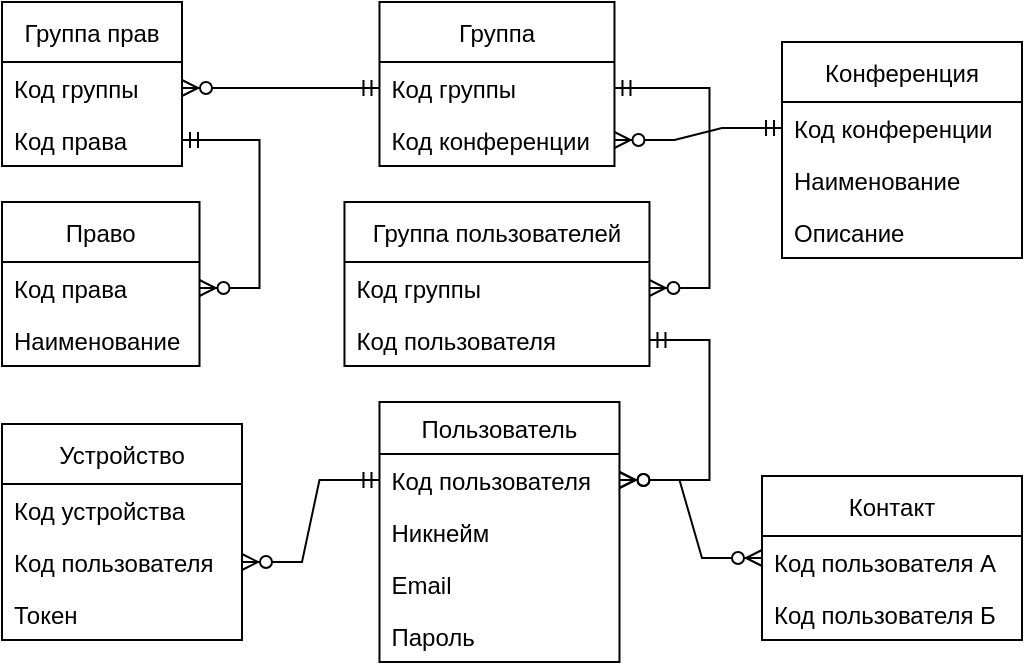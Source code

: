 <mxfile version="15.7.3" type="device"><diagram id="auvaHYt9D2mUyiJxwVjn" name="Page-1"><mxGraphModel dx="1422" dy="780" grid="1" gridSize="10" guides="1" tooltips="1" connect="1" arrows="1" fold="1" page="1" pageScale="1" pageWidth="827" pageHeight="1169" math="0" shadow="0"><root><mxCell id="0"/><mxCell id="1" parent="0"/><mxCell id="wcJ913LhYSdjyqZM6oUq-1" value="Группа прав" style="swimlane;fontStyle=0;childLayout=stackLayout;horizontal=1;startSize=30;fillColor=none;horizontalStack=0;resizeParent=1;resizeParentMax=0;resizeLast=0;collapsible=1;marginBottom=0;" vertex="1" parent="1"><mxGeometry x="20.0" y="20" width="90" height="82" as="geometry"/></mxCell><mxCell id="wcJ913LhYSdjyqZM6oUq-2" value="Код группы" style="text;strokeColor=none;fillColor=none;align=left;verticalAlign=top;spacingLeft=4;spacingRight=4;overflow=hidden;rotatable=0;points=[[0,0.5],[1,0.5]];portConstraint=eastwest;" vertex="1" parent="wcJ913LhYSdjyqZM6oUq-1"><mxGeometry y="30" width="90" height="26" as="geometry"/></mxCell><mxCell id="wcJ913LhYSdjyqZM6oUq-3" value="Код права" style="text;strokeColor=none;fillColor=none;align=left;verticalAlign=top;spacingLeft=4;spacingRight=4;overflow=hidden;rotatable=0;points=[[0,0.5],[1,0.5]];portConstraint=eastwest;" vertex="1" parent="wcJ913LhYSdjyqZM6oUq-1"><mxGeometry y="56" width="90" height="26" as="geometry"/></mxCell><mxCell id="wcJ913LhYSdjyqZM6oUq-5" value="Пользователь" style="swimlane;fontStyle=0;childLayout=stackLayout;horizontal=1;startSize=26;fillColor=none;horizontalStack=0;resizeParent=1;resizeParentMax=0;resizeLast=0;collapsible=1;marginBottom=0;" vertex="1" parent="1"><mxGeometry x="208.74" y="220" width="120" height="130" as="geometry"/></mxCell><mxCell id="wcJ913LhYSdjyqZM6oUq-6" value="Код пользователя" style="text;strokeColor=none;fillColor=none;align=left;verticalAlign=top;spacingLeft=4;spacingRight=4;overflow=hidden;rotatable=0;points=[[0,0.5],[1,0.5]];portConstraint=eastwest;" vertex="1" parent="wcJ913LhYSdjyqZM6oUq-5"><mxGeometry y="26" width="120" height="26" as="geometry"/></mxCell><mxCell id="wcJ913LhYSdjyqZM6oUq-9" value="Никнейм" style="text;strokeColor=none;fillColor=none;align=left;verticalAlign=top;spacingLeft=4;spacingRight=4;overflow=hidden;rotatable=0;points=[[0,0.5],[1,0.5]];portConstraint=eastwest;" vertex="1" parent="wcJ913LhYSdjyqZM6oUq-5"><mxGeometry y="52" width="120" height="26" as="geometry"/></mxCell><mxCell id="wcJ913LhYSdjyqZM6oUq-7" value="Email" style="text;strokeColor=none;fillColor=none;align=left;verticalAlign=top;spacingLeft=4;spacingRight=4;overflow=hidden;rotatable=0;points=[[0,0.5],[1,0.5]];portConstraint=eastwest;" vertex="1" parent="wcJ913LhYSdjyqZM6oUq-5"><mxGeometry y="78" width="120" height="26" as="geometry"/></mxCell><mxCell id="wcJ913LhYSdjyqZM6oUq-8" value="Пароль" style="text;strokeColor=none;fillColor=none;align=left;verticalAlign=top;spacingLeft=4;spacingRight=4;overflow=hidden;rotatable=0;points=[[0,0.5],[1,0.5]];portConstraint=eastwest;" vertex="1" parent="wcJ913LhYSdjyqZM6oUq-5"><mxGeometry y="104" width="120" height="26" as="geometry"/></mxCell><mxCell id="wcJ913LhYSdjyqZM6oUq-10" value="Контакт" style="swimlane;fontStyle=0;childLayout=stackLayout;horizontal=1;startSize=30;fillColor=none;horizontalStack=0;resizeParent=1;resizeParentMax=0;resizeLast=0;collapsible=1;marginBottom=0;" vertex="1" parent="1"><mxGeometry x="400" y="257" width="130" height="82" as="geometry"/></mxCell><mxCell id="wcJ913LhYSdjyqZM6oUq-11" value="Код пользователя А" style="text;strokeColor=none;fillColor=none;align=left;verticalAlign=top;spacingLeft=4;spacingRight=4;overflow=hidden;rotatable=0;points=[[0,0.5],[1,0.5]];portConstraint=eastwest;" vertex="1" parent="wcJ913LhYSdjyqZM6oUq-10"><mxGeometry y="30" width="130" height="26" as="geometry"/></mxCell><mxCell id="wcJ913LhYSdjyqZM6oUq-12" value="Код пользователя Б" style="text;strokeColor=none;fillColor=none;align=left;verticalAlign=top;spacingLeft=4;spacingRight=4;overflow=hidden;rotatable=0;points=[[0,0.5],[1,0.5]];portConstraint=eastwest;" vertex="1" parent="wcJ913LhYSdjyqZM6oUq-10"><mxGeometry y="56" width="130" height="26" as="geometry"/></mxCell><mxCell id="wcJ913LhYSdjyqZM6oUq-13" value="Право" style="swimlane;fontStyle=0;childLayout=stackLayout;horizontal=1;startSize=30;fillColor=none;horizontalStack=0;resizeParent=1;resizeParentMax=0;resizeLast=0;collapsible=1;marginBottom=0;" vertex="1" parent="1"><mxGeometry x="20.0" y="120" width="98.75" height="82" as="geometry"/></mxCell><mxCell id="wcJ913LhYSdjyqZM6oUq-14" value="Код права" style="text;strokeColor=none;fillColor=none;align=left;verticalAlign=top;spacingLeft=4;spacingRight=4;overflow=hidden;rotatable=0;points=[[0,0.5],[1,0.5]];portConstraint=eastwest;" vertex="1" parent="wcJ913LhYSdjyqZM6oUq-13"><mxGeometry y="30" width="98.75" height="26" as="geometry"/></mxCell><mxCell id="wcJ913LhYSdjyqZM6oUq-15" value="Наименование" style="text;strokeColor=none;fillColor=none;align=left;verticalAlign=top;spacingLeft=4;spacingRight=4;overflow=hidden;rotatable=0;points=[[0,0.5],[1,0.5]];portConstraint=eastwest;" vertex="1" parent="wcJ913LhYSdjyqZM6oUq-13"><mxGeometry y="56" width="98.75" height="26" as="geometry"/></mxCell><mxCell id="wcJ913LhYSdjyqZM6oUq-17" value="Устройство" style="swimlane;fontStyle=0;childLayout=stackLayout;horizontal=1;startSize=30;fillColor=none;horizontalStack=0;resizeParent=1;resizeParentMax=0;resizeLast=0;collapsible=1;marginBottom=0;" vertex="1" parent="1"><mxGeometry x="20" y="231" width="120" height="108" as="geometry"/></mxCell><mxCell id="wcJ913LhYSdjyqZM6oUq-18" value="Код устройства" style="text;strokeColor=none;fillColor=none;align=left;verticalAlign=top;spacingLeft=4;spacingRight=4;overflow=hidden;rotatable=0;points=[[0,0.5],[1,0.5]];portConstraint=eastwest;" vertex="1" parent="wcJ913LhYSdjyqZM6oUq-17"><mxGeometry y="30" width="120" height="26" as="geometry"/></mxCell><mxCell id="wcJ913LhYSdjyqZM6oUq-19" value="Код пользователя" style="text;strokeColor=none;fillColor=none;align=left;verticalAlign=top;spacingLeft=4;spacingRight=4;overflow=hidden;rotatable=0;points=[[0,0.5],[1,0.5]];portConstraint=eastwest;" vertex="1" parent="wcJ913LhYSdjyqZM6oUq-17"><mxGeometry y="56" width="120" height="26" as="geometry"/></mxCell><mxCell id="wcJ913LhYSdjyqZM6oUq-20" value="Токен" style="text;strokeColor=none;fillColor=none;align=left;verticalAlign=top;spacingLeft=4;spacingRight=4;overflow=hidden;rotatable=0;points=[[0,0.5],[1,0.5]];portConstraint=eastwest;" vertex="1" parent="wcJ913LhYSdjyqZM6oUq-17"><mxGeometry y="82" width="120" height="26" as="geometry"/></mxCell><mxCell id="wcJ913LhYSdjyqZM6oUq-21" value="Конференция" style="swimlane;fontStyle=0;childLayout=stackLayout;horizontal=1;startSize=30;fillColor=none;horizontalStack=0;resizeParent=1;resizeParentMax=0;resizeLast=0;collapsible=1;marginBottom=0;" vertex="1" parent="1"><mxGeometry x="410" y="40" width="120" height="108" as="geometry"/></mxCell><mxCell id="wcJ913LhYSdjyqZM6oUq-22" value="Код конференции" style="text;strokeColor=none;fillColor=none;align=left;verticalAlign=top;spacingLeft=4;spacingRight=4;overflow=hidden;rotatable=0;points=[[0,0.5],[1,0.5]];portConstraint=eastwest;" vertex="1" parent="wcJ913LhYSdjyqZM6oUq-21"><mxGeometry y="30" width="120" height="26" as="geometry"/></mxCell><mxCell id="wcJ913LhYSdjyqZM6oUq-23" value="Наименование" style="text;strokeColor=none;fillColor=none;align=left;verticalAlign=top;spacingLeft=4;spacingRight=4;overflow=hidden;rotatable=0;points=[[0,0.5],[1,0.5]];portConstraint=eastwest;" vertex="1" parent="wcJ913LhYSdjyqZM6oUq-21"><mxGeometry y="56" width="120" height="26" as="geometry"/></mxCell><mxCell id="wcJ913LhYSdjyqZM6oUq-24" value="Описание" style="text;strokeColor=none;fillColor=none;align=left;verticalAlign=top;spacingLeft=4;spacingRight=4;overflow=hidden;rotatable=0;points=[[0,0.5],[1,0.5]];portConstraint=eastwest;" vertex="1" parent="wcJ913LhYSdjyqZM6oUq-21"><mxGeometry y="82" width="120" height="26" as="geometry"/></mxCell><mxCell id="wcJ913LhYSdjyqZM6oUq-25" value="Группа пользователей" style="swimlane;fontStyle=0;childLayout=stackLayout;horizontal=1;startSize=30;fillColor=none;horizontalStack=0;resizeParent=1;resizeParentMax=0;resizeLast=0;collapsible=1;marginBottom=0;" vertex="1" parent="1"><mxGeometry x="191.24" y="120" width="152.5" height="82" as="geometry"/></mxCell><mxCell id="wcJ913LhYSdjyqZM6oUq-26" value="Код группы" style="text;strokeColor=none;fillColor=none;align=left;verticalAlign=top;spacingLeft=4;spacingRight=4;overflow=hidden;rotatable=0;points=[[0,0.5],[1,0.5]];portConstraint=eastwest;" vertex="1" parent="wcJ913LhYSdjyqZM6oUq-25"><mxGeometry y="30" width="152.5" height="26" as="geometry"/></mxCell><mxCell id="wcJ913LhYSdjyqZM6oUq-27" value="Код пользователя" style="text;strokeColor=none;fillColor=none;align=left;verticalAlign=top;spacingLeft=4;spacingRight=4;overflow=hidden;rotatable=0;points=[[0,0.5],[1,0.5]];portConstraint=eastwest;" vertex="1" parent="wcJ913LhYSdjyqZM6oUq-25"><mxGeometry y="56" width="152.5" height="26" as="geometry"/></mxCell><mxCell id="wcJ913LhYSdjyqZM6oUq-29" value="Группа" style="swimlane;fontStyle=0;childLayout=stackLayout;horizontal=1;startSize=30;fillColor=none;horizontalStack=0;resizeParent=1;resizeParentMax=0;resizeLast=0;collapsible=1;marginBottom=0;" vertex="1" parent="1"><mxGeometry x="208.74" y="20" width="117.5" height="82" as="geometry"/></mxCell><mxCell id="wcJ913LhYSdjyqZM6oUq-41" value="Код группы" style="text;strokeColor=none;fillColor=none;align=left;verticalAlign=top;spacingLeft=4;spacingRight=4;overflow=hidden;rotatable=0;points=[[0,0.5],[1,0.5]];portConstraint=eastwest;" vertex="1" parent="wcJ913LhYSdjyqZM6oUq-29"><mxGeometry y="30" width="117.5" height="26" as="geometry"/></mxCell><mxCell id="wcJ913LhYSdjyqZM6oUq-31" value="Код конференции" style="text;strokeColor=none;fillColor=none;align=left;verticalAlign=top;spacingLeft=4;spacingRight=4;overflow=hidden;rotatable=0;points=[[0,0.5],[1,0.5]];portConstraint=eastwest;" vertex="1" parent="wcJ913LhYSdjyqZM6oUq-29"><mxGeometry y="56" width="117.5" height="26" as="geometry"/></mxCell><mxCell id="wcJ913LhYSdjyqZM6oUq-42" value="" style="edgeStyle=entityRelationEdgeStyle;fontSize=12;html=1;endArrow=ERzeroToMany;startArrow=ERmandOne;rounded=0;" edge="1" parent="1" source="wcJ913LhYSdjyqZM6oUq-22" target="wcJ913LhYSdjyqZM6oUq-31"><mxGeometry width="100" height="100" relative="1" as="geometry"><mxPoint x="379.99" y="300" as="sourcePoint"/><mxPoint x="479.99" y="200" as="targetPoint"/></mxGeometry></mxCell><mxCell id="wcJ913LhYSdjyqZM6oUq-43" value="" style="edgeStyle=entityRelationEdgeStyle;fontSize=12;html=1;endArrow=ERzeroToMany;startArrow=ERmandOne;rounded=0;" edge="1" parent="1" source="wcJ913LhYSdjyqZM6oUq-41" target="wcJ913LhYSdjyqZM6oUq-2"><mxGeometry width="100" height="100" relative="1" as="geometry"><mxPoint x="323.74" y="-26" as="sourcePoint"/><mxPoint x="324.99" y="101" as="targetPoint"/></mxGeometry></mxCell><mxCell id="wcJ913LhYSdjyqZM6oUq-44" value="" style="edgeStyle=entityRelationEdgeStyle;fontSize=12;html=1;endArrow=ERzeroToMany;startArrow=ERmandOne;rounded=0;" edge="1" parent="1" source="wcJ913LhYSdjyqZM6oUq-41" target="wcJ913LhYSdjyqZM6oUq-26"><mxGeometry width="100" height="100" relative="1" as="geometry"><mxPoint x="333.74" y="-16" as="sourcePoint"/><mxPoint x="334.99" y="111" as="targetPoint"/></mxGeometry></mxCell><mxCell id="wcJ913LhYSdjyqZM6oUq-45" value="" style="edgeStyle=entityRelationEdgeStyle;fontSize=12;html=1;endArrow=ERzeroToMany;startArrow=ERmandOne;rounded=0;" edge="1" parent="1" source="wcJ913LhYSdjyqZM6oUq-27" target="wcJ913LhYSdjyqZM6oUq-6"><mxGeometry width="100" height="100" relative="1" as="geometry"><mxPoint x="509.99" y="113" as="sourcePoint"/><mxPoint x="269.99" y="200" as="targetPoint"/></mxGeometry></mxCell><mxCell id="wcJ913LhYSdjyqZM6oUq-46" value="" style="edgeStyle=entityRelationEdgeStyle;fontSize=12;html=1;endArrow=ERzeroToMany;startArrow=ERmandOne;rounded=0;" edge="1" parent="1" source="wcJ913LhYSdjyqZM6oUq-3" target="wcJ913LhYSdjyqZM6oUq-14"><mxGeometry width="100" height="100" relative="1" as="geometry"><mxPoint x="559.99" y="310" as="sourcePoint"/><mxPoint x="292.49" y="123" as="targetPoint"/></mxGeometry></mxCell><mxCell id="wcJ913LhYSdjyqZM6oUq-47" value="" style="edgeStyle=entityRelationEdgeStyle;fontSize=12;html=1;endArrow=ERzeroToMany;startArrow=ERzeroToMany;rounded=0;startFill=0;" edge="1" parent="1" source="wcJ913LhYSdjyqZM6oUq-6" target="wcJ913LhYSdjyqZM6oUq-10"><mxGeometry width="100" height="100" relative="1" as="geometry"><mxPoint x="329.99" y="380" as="sourcePoint"/><mxPoint x="249.99" y="190" as="targetPoint"/></mxGeometry></mxCell><mxCell id="wcJ913LhYSdjyqZM6oUq-48" value="" style="edgeStyle=entityRelationEdgeStyle;fontSize=12;html=1;endArrow=ERzeroToMany;startArrow=ERmandOne;rounded=0;" edge="1" parent="1" source="wcJ913LhYSdjyqZM6oUq-6" target="wcJ913LhYSdjyqZM6oUq-19"><mxGeometry width="100" height="100" relative="1" as="geometry"><mxPoint x="539.99" y="143" as="sourcePoint"/><mxPoint x="312.49" y="143" as="targetPoint"/></mxGeometry></mxCell></root></mxGraphModel></diagram></mxfile>